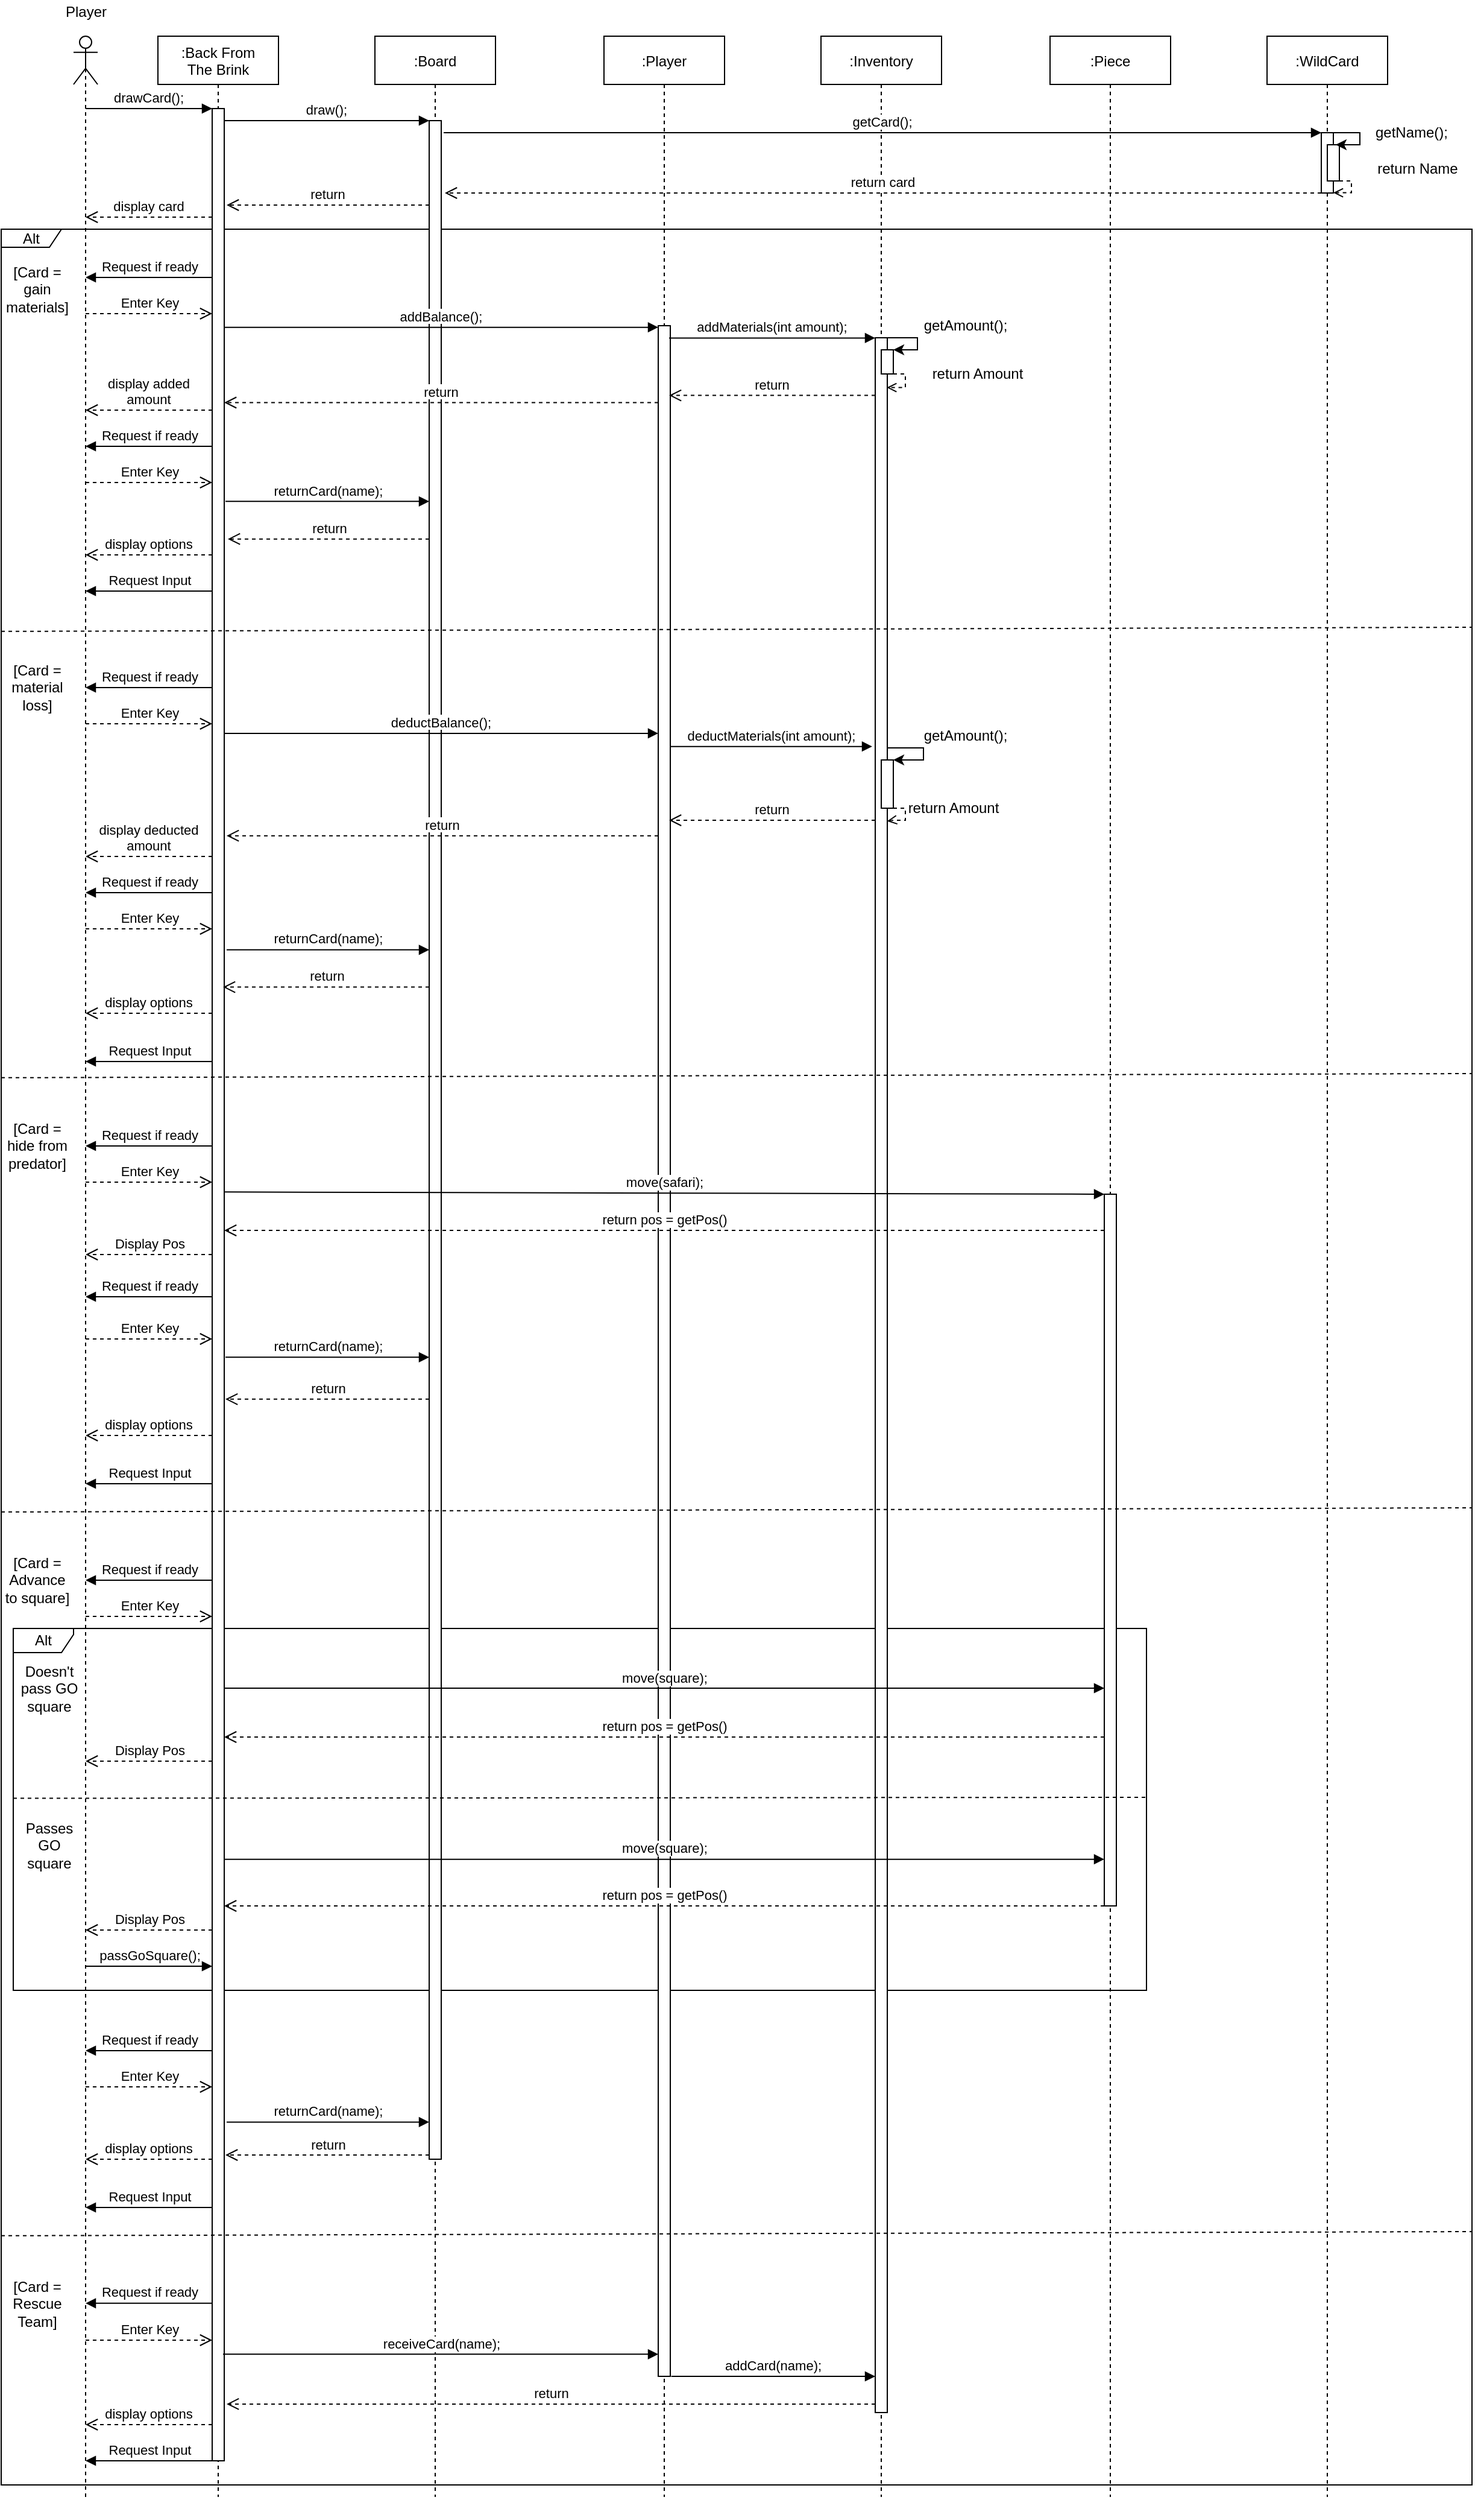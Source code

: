<mxfile version="13.9.9" type="device"><diagram id="kgpKYQtTHZ0yAKxKKP6v" name="Page-1"><mxGraphModel dx="1284" dy="332" grid="1" gridSize="10" guides="1" tooltips="1" connect="1" arrows="1" fold="1" page="1" pageScale="1" pageWidth="850" pageHeight="1100" math="0" shadow="0"><root><mxCell id="0"/><mxCell id="1" parent="0"/><mxCell id="opA3NiEx491Cx7Dhyc8J-19" value="Alt" style="shape=umlFrame;whiteSpace=wrap;html=1;width=50;height=15;fixDash=0;" parent="1" vertex="1"><mxGeometry x="-10" y="240" width="1220" height="1870" as="geometry"/></mxCell><mxCell id="opA3NiEx491Cx7Dhyc8J-126" value="Alt" style="shape=umlFrame;whiteSpace=wrap;html=1;width=50;height=20;" parent="1" vertex="1"><mxGeometry y="1400" width="940" height="300" as="geometry"/></mxCell><mxCell id="3nuBFxr9cyL0pnOWT2aG-1" value=":Back From&#10;The Brink" style="shape=umlLifeline;perimeter=lifelinePerimeter;container=1;collapsible=0;recursiveResize=0;rounded=0;shadow=0;strokeWidth=1;" parent="1" vertex="1"><mxGeometry x="120" y="80" width="100" height="2040" as="geometry"/></mxCell><mxCell id="3nuBFxr9cyL0pnOWT2aG-2" value="" style="points=[];perimeter=orthogonalPerimeter;rounded=0;shadow=0;strokeWidth=1;" parent="3nuBFxr9cyL0pnOWT2aG-1" vertex="1"><mxGeometry x="45" y="60" width="10" height="1950" as="geometry"/></mxCell><mxCell id="3nuBFxr9cyL0pnOWT2aG-5" value=":Board" style="shape=umlLifeline;perimeter=lifelinePerimeter;container=1;collapsible=0;recursiveResize=0;rounded=0;shadow=0;strokeWidth=1;" parent="1" vertex="1"><mxGeometry x="300" y="80" width="100" height="2040" as="geometry"/></mxCell><mxCell id="3nuBFxr9cyL0pnOWT2aG-6" value="" style="points=[];perimeter=orthogonalPerimeter;rounded=0;shadow=0;strokeWidth=1;" parent="3nuBFxr9cyL0pnOWT2aG-5" vertex="1"><mxGeometry x="45" y="70" width="10" height="1690" as="geometry"/></mxCell><mxCell id="3nuBFxr9cyL0pnOWT2aG-8" value="draw();" style="verticalAlign=bottom;endArrow=block;entryX=0;entryY=0;shadow=0;strokeWidth=1;" parent="1" source="3nuBFxr9cyL0pnOWT2aG-2" target="3nuBFxr9cyL0pnOWT2aG-6" edge="1"><mxGeometry relative="1" as="geometry"><mxPoint x="275" y="160" as="sourcePoint"/></mxGeometry></mxCell><mxCell id="opA3NiEx491Cx7Dhyc8J-1" value="" style="shape=umlActor;verticalLabelPosition=bottom;verticalAlign=top;html=1;outlineConnect=0;" parent="1" vertex="1"><mxGeometry x="50" y="80" width="20" height="40" as="geometry"/></mxCell><mxCell id="opA3NiEx491Cx7Dhyc8J-2" value=":Player" style="shape=umlLifeline;perimeter=lifelinePerimeter;container=1;collapsible=0;recursiveResize=0;rounded=0;shadow=0;strokeWidth=1;" parent="1" vertex="1"><mxGeometry x="490" y="80" width="100" height="2040" as="geometry"/></mxCell><mxCell id="opA3NiEx491Cx7Dhyc8J-3" value="" style="points=[];perimeter=orthogonalPerimeter;rounded=0;shadow=0;strokeWidth=1;" parent="opA3NiEx491Cx7Dhyc8J-2" vertex="1"><mxGeometry x="45" y="240" width="10" height="1700" as="geometry"/></mxCell><mxCell id="opA3NiEx491Cx7Dhyc8J-4" value=":Inventory" style="shape=umlLifeline;perimeter=lifelinePerimeter;container=1;collapsible=0;recursiveResize=0;rounded=0;shadow=0;strokeWidth=1;" parent="1" vertex="1"><mxGeometry x="670" y="80" width="100" height="2040" as="geometry"/></mxCell><mxCell id="opA3NiEx491Cx7Dhyc8J-5" value="" style="points=[];perimeter=orthogonalPerimeter;rounded=0;shadow=0;strokeWidth=1;" parent="opA3NiEx491Cx7Dhyc8J-4" vertex="1"><mxGeometry x="45" y="250" width="10" height="1720" as="geometry"/></mxCell><mxCell id="opA3NiEx491Cx7Dhyc8J-6" value=":Piece" style="shape=umlLifeline;perimeter=lifelinePerimeter;container=1;collapsible=0;recursiveResize=0;rounded=0;shadow=0;strokeWidth=1;" parent="1" vertex="1"><mxGeometry x="860" y="80" width="100" height="2040" as="geometry"/></mxCell><mxCell id="opA3NiEx491Cx7Dhyc8J-7" value="" style="points=[];perimeter=orthogonalPerimeter;rounded=0;shadow=0;strokeWidth=1;" parent="opA3NiEx491Cx7Dhyc8J-6" vertex="1"><mxGeometry x="45" y="960" width="10" height="590" as="geometry"/></mxCell><mxCell id="opA3NiEx491Cx7Dhyc8J-8" value=":WildCard" style="shape=umlLifeline;perimeter=lifelinePerimeter;container=1;collapsible=0;recursiveResize=0;rounded=0;shadow=0;strokeWidth=1;" parent="1" vertex="1"><mxGeometry x="1040" y="80" width="100" height="2040" as="geometry"/></mxCell><mxCell id="opA3NiEx491Cx7Dhyc8J-9" value="" style="points=[];perimeter=orthogonalPerimeter;rounded=0;shadow=0;strokeWidth=1;" parent="opA3NiEx491Cx7Dhyc8J-8" vertex="1"><mxGeometry x="45" y="80" width="10" height="50" as="geometry"/></mxCell><mxCell id="opA3NiEx491Cx7Dhyc8J-110" value="" style="rounded=0;whiteSpace=wrap;html=1;" parent="opA3NiEx491Cx7Dhyc8J-8" vertex="1"><mxGeometry x="50" y="90" width="10" height="30" as="geometry"/></mxCell><mxCell id="opA3NiEx491Cx7Dhyc8J-10" value="" style="endArrow=none;dashed=1;html=1;entryX=0.5;entryY=0.5;entryDx=0;entryDy=0;entryPerimeter=0;" parent="1" target="opA3NiEx491Cx7Dhyc8J-1" edge="1"><mxGeometry width="50" height="50" relative="1" as="geometry"><mxPoint x="60" y="2120" as="sourcePoint"/><mxPoint x="80" y="200" as="targetPoint"/></mxGeometry></mxCell><mxCell id="opA3NiEx491Cx7Dhyc8J-12" value="drawCard();" style="verticalAlign=bottom;endArrow=block;shadow=0;strokeWidth=1;" parent="1" target="3nuBFxr9cyL0pnOWT2aG-2" edge="1"><mxGeometry relative="1" as="geometry"><mxPoint x="60" y="140.0" as="sourcePoint"/><mxPoint x="230" y="140.0" as="targetPoint"/></mxGeometry></mxCell><mxCell id="opA3NiEx491Cx7Dhyc8J-15" value="getCard();" style="verticalAlign=bottom;endArrow=block;shadow=0;strokeWidth=1;" parent="1" target="opA3NiEx491Cx7Dhyc8J-9" edge="1"><mxGeometry relative="1" as="geometry"><mxPoint x="357" y="160" as="sourcePoint"/><mxPoint x="530" y="160.0" as="targetPoint"/></mxGeometry></mxCell><mxCell id="opA3NiEx491Cx7Dhyc8J-16" value="return card" style="verticalAlign=bottom;endArrow=open;dashed=1;endSize=8;shadow=0;strokeWidth=1;" parent="1" source="opA3NiEx491Cx7Dhyc8J-9" edge="1"><mxGeometry relative="1" as="geometry"><mxPoint x="358" y="210" as="targetPoint"/><mxPoint x="1260" y="190" as="sourcePoint"/></mxGeometry></mxCell><mxCell id="opA3NiEx491Cx7Dhyc8J-17" value="return" style="verticalAlign=bottom;endArrow=open;dashed=1;endSize=8;shadow=0;strokeWidth=1;" parent="1" source="3nuBFxr9cyL0pnOWT2aG-6" edge="1"><mxGeometry relative="1" as="geometry"><mxPoint x="177" y="220" as="targetPoint"/><mxPoint x="350" y="210" as="sourcePoint"/></mxGeometry></mxCell><mxCell id="opA3NiEx491Cx7Dhyc8J-18" value="display card" style="verticalAlign=bottom;endArrow=open;dashed=1;endSize=8;shadow=0;strokeWidth=1;" parent="1" source="3nuBFxr9cyL0pnOWT2aG-2" edge="1"><mxGeometry relative="1" as="geometry"><mxPoint x="60" y="230" as="targetPoint"/><mxPoint x="230" y="222.96" as="sourcePoint"/></mxGeometry></mxCell><mxCell id="opA3NiEx491Cx7Dhyc8J-20" value="[Card = &lt;br&gt;gain materials]" style="text;html=1;strokeColor=none;fillColor=none;align=center;verticalAlign=middle;whiteSpace=wrap;rounded=0;" parent="1" vertex="1"><mxGeometry x="-10" y="280" width="60" height="20" as="geometry"/></mxCell><mxCell id="opA3NiEx491Cx7Dhyc8J-21" value="addBalance();" style="verticalAlign=bottom;endArrow=block;shadow=0;strokeWidth=1;exitX=1;exitY=0.093;exitDx=0;exitDy=0;exitPerimeter=0;" parent="1" source="3nuBFxr9cyL0pnOWT2aG-2" target="opA3NiEx491Cx7Dhyc8J-3" edge="1"><mxGeometry relative="1" as="geometry"><mxPoint x="180" y="320.0" as="sourcePoint"/><mxPoint x="1078" y="320.0" as="targetPoint"/></mxGeometry></mxCell><mxCell id="opA3NiEx491Cx7Dhyc8J-22" value="Request if ready" style="html=1;verticalAlign=bottom;endArrow=block;" parent="1" source="3nuBFxr9cyL0pnOWT2aG-2" edge="1"><mxGeometry width="80" relative="1" as="geometry"><mxPoint x="165" y="280" as="sourcePoint"/><mxPoint x="60" y="280" as="targetPoint"/><Array as="points"/></mxGeometry></mxCell><mxCell id="opA3NiEx491Cx7Dhyc8J-23" value="Enter Key" style="html=1;verticalAlign=bottom;endArrow=open;dashed=1;endSize=8;" parent="1" edge="1"><mxGeometry relative="1" as="geometry"><mxPoint x="60" y="310" as="sourcePoint"/><mxPoint x="165" y="310" as="targetPoint"/><Array as="points"/></mxGeometry></mxCell><mxCell id="opA3NiEx491Cx7Dhyc8J-24" value="addMaterials(int amount);" style="verticalAlign=bottom;endArrow=block;shadow=0;strokeWidth=1;exitX=0.9;exitY=0.006;exitDx=0;exitDy=0;exitPerimeter=0;" parent="1" source="opA3NiEx491Cx7Dhyc8J-3" target="opA3NiEx491Cx7Dhyc8J-5" edge="1"><mxGeometry relative="1" as="geometry"><mxPoint x="550" y="340.0" as="sourcePoint"/><mxPoint x="720" y="340.0" as="targetPoint"/></mxGeometry></mxCell><mxCell id="opA3NiEx491Cx7Dhyc8J-26" value="getAmount();" style="text;html=1;strokeColor=none;fillColor=none;align=center;verticalAlign=middle;whiteSpace=wrap;rounded=0;" parent="1" vertex="1"><mxGeometry x="770" y="310" width="40" height="20" as="geometry"/></mxCell><mxCell id="opA3NiEx491Cx7Dhyc8J-27" value="" style="rounded=0;whiteSpace=wrap;html=1;" parent="1" vertex="1"><mxGeometry x="720" y="340" width="10" height="20" as="geometry"/></mxCell><mxCell id="opA3NiEx491Cx7Dhyc8J-25" style="edgeStyle=orthogonalEdgeStyle;rounded=0;orthogonalLoop=1;jettySize=auto;html=1;entryX=1;entryY=0;entryDx=0;entryDy=0;" parent="1" target="opA3NiEx491Cx7Dhyc8J-27" edge="1"><mxGeometry relative="1" as="geometry"><Array as="points"><mxPoint x="750" y="330"/><mxPoint x="750" y="340"/></Array><mxPoint x="725" y="330" as="sourcePoint"/><mxPoint x="740" y="339" as="targetPoint"/></mxGeometry></mxCell><mxCell id="opA3NiEx491Cx7Dhyc8J-28" style="edgeStyle=orthogonalEdgeStyle;rounded=0;orthogonalLoop=1;jettySize=auto;html=1;dashed=1;entryX=0.955;entryY=0.024;entryDx=0;entryDy=0;entryPerimeter=0;endArrow=open;endFill=0;" parent="1" target="opA3NiEx491Cx7Dhyc8J-5" edge="1"><mxGeometry relative="1" as="geometry"><mxPoint x="730" y="360" as="sourcePoint"/><mxPoint x="730" y="372" as="targetPoint"/><Array as="points"><mxPoint x="740" y="360"/><mxPoint x="740" y="371"/></Array></mxGeometry></mxCell><mxCell id="opA3NiEx491Cx7Dhyc8J-29" value="return Amount" style="text;html=1;strokeColor=none;fillColor=none;align=center;verticalAlign=middle;whiteSpace=wrap;rounded=0;" parent="1" vertex="1"><mxGeometry x="760" y="350" width="80" height="20" as="geometry"/></mxCell><mxCell id="opA3NiEx491Cx7Dhyc8J-30" value="return" style="verticalAlign=bottom;endArrow=open;dashed=1;endSize=8;shadow=0;strokeWidth=1;entryX=0.9;entryY=0.034;entryDx=0;entryDy=0;entryPerimeter=0;" parent="1" source="opA3NiEx491Cx7Dhyc8J-5" target="opA3NiEx491Cx7Dhyc8J-3" edge="1"><mxGeometry relative="1" as="geometry"><mxPoint x="540" y="390" as="targetPoint"/><mxPoint x="708" y="390" as="sourcePoint"/></mxGeometry></mxCell><mxCell id="opA3NiEx491Cx7Dhyc8J-31" value="return" style="verticalAlign=bottom;endArrow=open;dashed=1;endSize=8;shadow=0;strokeWidth=1;entryX=1;entryY=0.125;entryDx=0;entryDy=0;entryPerimeter=0;" parent="1" source="opA3NiEx491Cx7Dhyc8J-3" target="3nuBFxr9cyL0pnOWT2aG-2" edge="1"><mxGeometry relative="1" as="geometry"><mxPoint x="530" y="400.23" as="targetPoint"/><mxPoint x="700.48" y="400.23" as="sourcePoint"/></mxGeometry></mxCell><mxCell id="opA3NiEx491Cx7Dhyc8J-32" value="display added&#10;amount" style="verticalAlign=bottom;endArrow=open;dashed=1;endSize=8;shadow=0;strokeWidth=1;" parent="1" source="3nuBFxr9cyL0pnOWT2aG-2" edge="1"><mxGeometry relative="1" as="geometry"><mxPoint x="60" y="390" as="targetPoint"/><mxPoint x="165" y="410" as="sourcePoint"/></mxGeometry></mxCell><mxCell id="opA3NiEx491Cx7Dhyc8J-33" value="Request if ready" style="html=1;verticalAlign=bottom;endArrow=block;" parent="1" source="3nuBFxr9cyL0pnOWT2aG-2" edge="1"><mxGeometry width="80" relative="1" as="geometry"><mxPoint x="165" y="440" as="sourcePoint"/><mxPoint x="60" y="420" as="targetPoint"/><Array as="points"/></mxGeometry></mxCell><mxCell id="opA3NiEx491Cx7Dhyc8J-34" value="Enter Key" style="html=1;verticalAlign=bottom;endArrow=open;dashed=1;endSize=8;" parent="1" target="3nuBFxr9cyL0pnOWT2aG-2" edge="1"><mxGeometry relative="1" as="geometry"><mxPoint x="60" y="450" as="sourcePoint"/><mxPoint x="165" y="470" as="targetPoint"/><Array as="points"/></mxGeometry></mxCell><mxCell id="opA3NiEx491Cx7Dhyc8J-35" value="returnCard(name);" style="html=1;verticalAlign=bottom;endArrow=block;exitX=1.1;exitY=0.167;exitDx=0;exitDy=0;exitPerimeter=0;" parent="1" source="3nuBFxr9cyL0pnOWT2aG-2" target="3nuBFxr9cyL0pnOWT2aG-6" edge="1"><mxGeometry width="80" relative="1" as="geometry"><mxPoint x="175" y="480" as="sourcePoint"/><mxPoint x="525" y="480" as="targetPoint"/><Array as="points"/></mxGeometry></mxCell><mxCell id="opA3NiEx491Cx7Dhyc8J-39" value="return" style="html=1;verticalAlign=bottom;endArrow=open;dashed=1;endSize=8;entryX=1.3;entryY=0.183;entryDx=0;entryDy=0;entryPerimeter=0;" parent="1" source="3nuBFxr9cyL0pnOWT2aG-6" target="3nuBFxr9cyL0pnOWT2aG-2" edge="1"><mxGeometry relative="1" as="geometry"><mxPoint x="175" y="530.0" as="targetPoint"/><mxPoint x="345.24" y="530.0" as="sourcePoint"/><Array as="points"/></mxGeometry></mxCell><mxCell id="opA3NiEx491Cx7Dhyc8J-40" value="display options" style="verticalAlign=bottom;endArrow=open;dashed=1;endSize=8;shadow=0;strokeWidth=1;" parent="1" source="3nuBFxr9cyL0pnOWT2aG-2" edge="1"><mxGeometry relative="1" as="geometry"><mxPoint x="60" y="510" as="targetPoint"/><mxPoint x="165" y="540" as="sourcePoint"/></mxGeometry></mxCell><mxCell id="opA3NiEx491Cx7Dhyc8J-41" value="Request Input" style="html=1;verticalAlign=bottom;endArrow=block;" parent="1" source="3nuBFxr9cyL0pnOWT2aG-2" edge="1"><mxGeometry width="80" relative="1" as="geometry"><mxPoint x="165" y="570" as="sourcePoint"/><mxPoint x="60" y="540" as="targetPoint"/><Array as="points"/></mxGeometry></mxCell><mxCell id="opA3NiEx491Cx7Dhyc8J-42" value="" style="html=1;verticalAlign=bottom;endArrow=none;dashed=1;endSize=8;endFill=0;exitX=-0.002;exitY=0.573;exitDx=0;exitDy=0;exitPerimeter=0;" parent="1" edge="1"><mxGeometry relative="1" as="geometry"><mxPoint x="-10" y="573.43" as="sourcePoint"/><mxPoint x="1210" y="570" as="targetPoint"/><Array as="points"/></mxGeometry></mxCell><mxCell id="opA3NiEx491Cx7Dhyc8J-43" value="[Card = material loss]" style="text;html=1;strokeColor=none;fillColor=none;align=center;verticalAlign=middle;whiteSpace=wrap;rounded=0;" parent="1" vertex="1"><mxGeometry x="-10" y="610" width="60" height="20" as="geometry"/></mxCell><mxCell id="opA3NiEx491Cx7Dhyc8J-44" value="Request if ready" style="html=1;verticalAlign=bottom;endArrow=block;" parent="1" edge="1"><mxGeometry width="80" relative="1" as="geometry"><mxPoint x="165" y="620" as="sourcePoint"/><mxPoint x="60" y="620" as="targetPoint"/><Array as="points"/></mxGeometry></mxCell><mxCell id="opA3NiEx491Cx7Dhyc8J-45" value="Enter Key" style="html=1;verticalAlign=bottom;endArrow=open;dashed=1;endSize=8;" parent="1" edge="1"><mxGeometry relative="1" as="geometry"><mxPoint x="60" y="650" as="sourcePoint"/><mxPoint x="165" y="650" as="targetPoint"/><Array as="points"/></mxGeometry></mxCell><mxCell id="opA3NiEx491Cx7Dhyc8J-46" value="deductBalance();" style="verticalAlign=bottom;endArrow=block;shadow=0;strokeWidth=1;exitX=1;exitY=0.258;exitDx=0;exitDy=0;exitPerimeter=0;" parent="1" edge="1"><mxGeometry relative="1" as="geometry"><mxPoint x="175" y="657.94" as="sourcePoint"/><mxPoint x="535" y="657.94" as="targetPoint"/></mxGeometry></mxCell><mxCell id="opA3NiEx491Cx7Dhyc8J-47" value="deductMaterials(int amount);" style="verticalAlign=bottom;endArrow=block;shadow=0;strokeWidth=1;entryX=-0.25;entryY=0.197;entryDx=0;entryDy=0;entryPerimeter=0;" parent="1" source="opA3NiEx491Cx7Dhyc8J-3" target="opA3NiEx491Cx7Dhyc8J-5" edge="1"><mxGeometry relative="1" as="geometry"><mxPoint x="548" y="787.56" as="sourcePoint"/><mxPoint x="715" y="787.56" as="targetPoint"/></mxGeometry></mxCell><mxCell id="opA3NiEx491Cx7Dhyc8J-49" value="" style="rounded=0;whiteSpace=wrap;html=1;" parent="1" vertex="1"><mxGeometry x="720" y="680" width="10" height="40" as="geometry"/></mxCell><mxCell id="opA3NiEx491Cx7Dhyc8J-50" value="getAmount();" style="text;html=1;strokeColor=none;fillColor=none;align=center;verticalAlign=middle;whiteSpace=wrap;rounded=0;" parent="1" vertex="1"><mxGeometry x="770" y="650" width="40" height="20" as="geometry"/></mxCell><mxCell id="opA3NiEx491Cx7Dhyc8J-51" style="edgeStyle=orthogonalEdgeStyle;rounded=0;orthogonalLoop=1;jettySize=auto;html=1;dashed=1;endArrow=open;endFill=0;entryX=0.982;entryY=0.233;entryDx=0;entryDy=0;entryPerimeter=0;" parent="1" edge="1" target="opA3NiEx491Cx7Dhyc8J-5"><mxGeometry relative="1" as="geometry"><mxPoint x="730" y="720" as="sourcePoint"/><mxPoint x="730" y="735" as="targetPoint"/><Array as="points"><mxPoint x="740" y="720"/><mxPoint x="740" y="730"/><mxPoint x="730" y="730"/></Array></mxGeometry></mxCell><mxCell id="opA3NiEx491Cx7Dhyc8J-52" value="return Amount" style="text;html=1;strokeColor=none;fillColor=none;align=center;verticalAlign=middle;whiteSpace=wrap;rounded=0;" parent="1" vertex="1"><mxGeometry x="740" y="710" width="80" height="20" as="geometry"/></mxCell><mxCell id="opA3NiEx491Cx7Dhyc8J-53" value="return" style="verticalAlign=bottom;endArrow=open;dashed=1;endSize=8;shadow=0;strokeWidth=1;" parent="1" source="opA3NiEx491Cx7Dhyc8J-5" edge="1"><mxGeometry relative="1" as="geometry"><mxPoint x="544" y="730" as="targetPoint"/><mxPoint x="715" y="841" as="sourcePoint"/></mxGeometry></mxCell><mxCell id="opA3NiEx491Cx7Dhyc8J-54" value="return" style="verticalAlign=bottom;endArrow=open;dashed=1;endSize=8;shadow=0;strokeWidth=1;entryX=1.2;entryY=0.302;entryDx=0;entryDy=0;entryPerimeter=0;" parent="1" edge="1"><mxGeometry relative="1" as="geometry"><mxPoint x="177" y="742.86" as="targetPoint"/><mxPoint x="535" y="742.86" as="sourcePoint"/></mxGeometry></mxCell><mxCell id="opA3NiEx491Cx7Dhyc8J-55" value="display deducted&#10;amount" style="verticalAlign=bottom;endArrow=open;dashed=1;endSize=8;shadow=0;strokeWidth=1;" parent="1" edge="1"><mxGeometry relative="1" as="geometry"><mxPoint x="60" y="760" as="targetPoint"/><mxPoint x="165" y="760" as="sourcePoint"/></mxGeometry></mxCell><mxCell id="opA3NiEx491Cx7Dhyc8J-56" value="Request if ready" style="html=1;verticalAlign=bottom;endArrow=block;" parent="1" edge="1"><mxGeometry width="80" relative="1" as="geometry"><mxPoint x="165" y="790" as="sourcePoint"/><mxPoint x="60" y="790" as="targetPoint"/><Array as="points"/></mxGeometry></mxCell><mxCell id="opA3NiEx491Cx7Dhyc8J-57" value="Enter Key" style="html=1;verticalAlign=bottom;endArrow=open;dashed=1;endSize=8;" parent="1" edge="1"><mxGeometry relative="1" as="geometry"><mxPoint x="60" y="820" as="sourcePoint"/><mxPoint x="165" y="820" as="targetPoint"/><Array as="points"/></mxGeometry></mxCell><mxCell id="opA3NiEx491Cx7Dhyc8J-58" value="returnCard(name);" style="html=1;verticalAlign=bottom;endArrow=block;exitX=1.1;exitY=0.526;exitDx=0;exitDy=0;exitPerimeter=0;" parent="1" edge="1"><mxGeometry width="80" relative="1" as="geometry"><mxPoint x="176" y="1175.18" as="sourcePoint"/><mxPoint x="345" y="1175.18" as="targetPoint"/><Array as="points"/></mxGeometry></mxCell><mxCell id="opA3NiEx491Cx7Dhyc8J-62" value="return" style="html=1;verticalAlign=bottom;endArrow=open;dashed=1;endSize=8;entryX=1.1;entryY=0.544;entryDx=0;entryDy=0;entryPerimeter=0;" parent="1" edge="1"><mxGeometry relative="1" as="geometry"><mxPoint x="176" y="1209.92" as="targetPoint"/><mxPoint x="345" y="1209.92" as="sourcePoint"/><Array as="points"/></mxGeometry></mxCell><mxCell id="opA3NiEx491Cx7Dhyc8J-63" value="display options" style="verticalAlign=bottom;endArrow=open;dashed=1;endSize=8;shadow=0;strokeWidth=1;" parent="1" edge="1"><mxGeometry relative="1" as="geometry"><mxPoint x="60" y="890" as="targetPoint"/><mxPoint x="165" y="890" as="sourcePoint"/></mxGeometry></mxCell><mxCell id="opA3NiEx491Cx7Dhyc8J-64" value="Request Input" style="html=1;verticalAlign=bottom;endArrow=block;" parent="1" edge="1"><mxGeometry width="80" relative="1" as="geometry"><mxPoint x="165" y="930" as="sourcePoint"/><mxPoint x="60" y="930" as="targetPoint"/><Array as="points"/></mxGeometry></mxCell><mxCell id="opA3NiEx491Cx7Dhyc8J-65" value="" style="html=1;verticalAlign=bottom;endArrow=none;dashed=1;endSize=8;endFill=0;exitX=-0.002;exitY=0.573;exitDx=0;exitDy=0;exitPerimeter=0;" parent="1" edge="1"><mxGeometry relative="1" as="geometry"><mxPoint x="-10" y="943.43" as="sourcePoint"/><mxPoint x="1210" y="940" as="targetPoint"/><Array as="points"/></mxGeometry></mxCell><mxCell id="opA3NiEx491Cx7Dhyc8J-66" value="[Card = hide from predator]" style="text;html=1;strokeColor=none;fillColor=none;align=center;verticalAlign=middle;whiteSpace=wrap;rounded=0;" parent="1" vertex="1"><mxGeometry x="-10" y="990" width="60" height="20" as="geometry"/></mxCell><mxCell id="opA3NiEx491Cx7Dhyc8J-68" value="Request if ready" style="html=1;verticalAlign=bottom;endArrow=block;" parent="1" edge="1"><mxGeometry width="80" relative="1" as="geometry"><mxPoint x="165" y="1000" as="sourcePoint"/><mxPoint x="60" y="1000" as="targetPoint"/><Array as="points"/></mxGeometry></mxCell><mxCell id="opA3NiEx491Cx7Dhyc8J-69" value="Enter Key" style="html=1;verticalAlign=bottom;endArrow=open;dashed=1;endSize=8;" parent="1" edge="1"><mxGeometry relative="1" as="geometry"><mxPoint x="60" y="1030" as="sourcePoint"/><mxPoint x="165" y="1030" as="targetPoint"/><Array as="points"/></mxGeometry></mxCell><mxCell id="opA3NiEx491Cx7Dhyc8J-70" value="move(safari);" style="html=1;verticalAlign=bottom;endArrow=block;exitX=1;exitY=0.455;exitDx=0;exitDy=0;exitPerimeter=0;" parent="1" target="opA3NiEx491Cx7Dhyc8J-7" edge="1"><mxGeometry width="80" relative="1" as="geometry"><mxPoint x="175" y="1038.15" as="sourcePoint"/><mxPoint x="739.5" y="1100" as="targetPoint"/><Array as="points"/></mxGeometry></mxCell><mxCell id="opA3NiEx491Cx7Dhyc8J-71" value="return pos = getPos()" style="html=1;verticalAlign=bottom;endArrow=open;dashed=1;endSize=8;" parent="1" source="opA3NiEx491Cx7Dhyc8J-7" edge="1"><mxGeometry relative="1" as="geometry"><mxPoint x="175" y="1070" as="targetPoint"/><mxPoint x="730.43" y="1130" as="sourcePoint"/><Array as="points"><mxPoint x="500" y="1070"/></Array></mxGeometry></mxCell><mxCell id="opA3NiEx491Cx7Dhyc8J-72" value="Display Pos" style="html=1;verticalAlign=bottom;endArrow=open;dashed=1;endSize=8;" parent="1" edge="1"><mxGeometry relative="1" as="geometry"><mxPoint x="60" y="1090" as="targetPoint"/><mxPoint x="165" y="1090" as="sourcePoint"/><Array as="points"/></mxGeometry></mxCell><mxCell id="opA3NiEx491Cx7Dhyc8J-73" value="Request if ready" style="html=1;verticalAlign=bottom;endArrow=block;" parent="1" edge="1"><mxGeometry width="80" relative="1" as="geometry"><mxPoint x="165" y="1125" as="sourcePoint"/><mxPoint x="60" y="1125" as="targetPoint"/><Array as="points"/></mxGeometry></mxCell><mxCell id="opA3NiEx491Cx7Dhyc8J-74" value="Enter Key" style="html=1;verticalAlign=bottom;endArrow=open;dashed=1;endSize=8;" parent="1" edge="1"><mxGeometry relative="1" as="geometry"><mxPoint x="60" y="1160" as="sourcePoint"/><mxPoint x="165" y="1160" as="targetPoint"/><Array as="points"/></mxGeometry></mxCell><mxCell id="opA3NiEx491Cx7Dhyc8J-75" value="returnCard(name);" style="html=1;verticalAlign=bottom;endArrow=block;exitX=1.2;exitY=0.351;exitDx=0;exitDy=0;exitPerimeter=0;" parent="1" edge="1"><mxGeometry width="80" relative="1" as="geometry"><mxPoint x="177" y="837.43" as="sourcePoint"/><mxPoint x="345" y="837.43" as="targetPoint"/><Array as="points"/></mxGeometry></mxCell><mxCell id="opA3NiEx491Cx7Dhyc8J-79" value="return" style="html=1;verticalAlign=bottom;endArrow=open;dashed=1;endSize=8;entryX=0.9;entryY=0.367;entryDx=0;entryDy=0;entryPerimeter=0;" parent="1" edge="1"><mxGeometry relative="1" as="geometry"><mxPoint x="174" y="868.31" as="targetPoint"/><mxPoint x="345" y="868.31" as="sourcePoint"/><Array as="points"/></mxGeometry></mxCell><mxCell id="opA3NiEx491Cx7Dhyc8J-80" value="display options" style="verticalAlign=bottom;endArrow=open;dashed=1;endSize=8;shadow=0;strokeWidth=1;" parent="1" edge="1"><mxGeometry relative="1" as="geometry"><mxPoint x="60" y="1240" as="targetPoint"/><mxPoint x="165" y="1240" as="sourcePoint"/></mxGeometry></mxCell><mxCell id="opA3NiEx491Cx7Dhyc8J-81" value="Request Input" style="html=1;verticalAlign=bottom;endArrow=block;" parent="1" edge="1"><mxGeometry width="80" relative="1" as="geometry"><mxPoint x="165" y="1280" as="sourcePoint"/><mxPoint x="60" y="1280" as="targetPoint"/><Array as="points"/></mxGeometry></mxCell><mxCell id="opA3NiEx491Cx7Dhyc8J-82" value="" style="html=1;verticalAlign=bottom;endArrow=none;dashed=1;endSize=8;endFill=0;exitX=-0.002;exitY=0.573;exitDx=0;exitDy=0;exitPerimeter=0;" parent="1" edge="1"><mxGeometry relative="1" as="geometry"><mxPoint x="-10" y="1303.43" as="sourcePoint"/><mxPoint x="1210" y="1300" as="targetPoint"/><Array as="points"/></mxGeometry></mxCell><mxCell id="opA3NiEx491Cx7Dhyc8J-84" value="[Card = Advance to square]" style="text;html=1;strokeColor=none;fillColor=none;align=center;verticalAlign=middle;whiteSpace=wrap;rounded=0;" parent="1" vertex="1"><mxGeometry x="-10" y="1350" width="60" height="20" as="geometry"/></mxCell><mxCell id="opA3NiEx491Cx7Dhyc8J-85" value="Request if ready" style="html=1;verticalAlign=bottom;endArrow=block;" parent="1" edge="1"><mxGeometry width="80" relative="1" as="geometry"><mxPoint x="165" y="1360" as="sourcePoint"/><mxPoint x="60" y="1360" as="targetPoint"/><Array as="points"/></mxGeometry></mxCell><mxCell id="opA3NiEx491Cx7Dhyc8J-86" value="Enter Key" style="html=1;verticalAlign=bottom;endArrow=open;dashed=1;endSize=8;" parent="1" edge="1"><mxGeometry relative="1" as="geometry"><mxPoint x="60" y="1390" as="sourcePoint"/><mxPoint x="165" y="1390" as="targetPoint"/><Array as="points"/></mxGeometry></mxCell><mxCell id="opA3NiEx491Cx7Dhyc8J-87" value="move(square);" style="html=1;verticalAlign=bottom;endArrow=block;" parent="1" target="opA3NiEx491Cx7Dhyc8J-7" edge="1"><mxGeometry width="80" relative="1" as="geometry"><mxPoint x="175" y="1449.5" as="sourcePoint"/><mxPoint x="1075" y="1449.5" as="targetPoint"/><Array as="points"><mxPoint x="450.68" y="1449.5"/></Array></mxGeometry></mxCell><mxCell id="opA3NiEx491Cx7Dhyc8J-88" value="return pos = getPos()" style="html=1;verticalAlign=bottom;endArrow=open;dashed=1;endSize=8;" parent="1" source="opA3NiEx491Cx7Dhyc8J-7" edge="1"><mxGeometry relative="1" as="geometry"><mxPoint x="175" y="1630" as="targetPoint"/><mxPoint x="1075" y="1630" as="sourcePoint"/><Array as="points"><mxPoint x="480.93" y="1630"/></Array></mxGeometry></mxCell><mxCell id="opA3NiEx491Cx7Dhyc8J-89" value="Display Pos" style="html=1;verticalAlign=bottom;endArrow=open;dashed=1;endSize=8;" parent="1" edge="1"><mxGeometry relative="1" as="geometry"><mxPoint x="60" y="1650" as="targetPoint"/><mxPoint x="165" y="1650" as="sourcePoint"/><Array as="points"/></mxGeometry></mxCell><mxCell id="opA3NiEx491Cx7Dhyc8J-90" value="Request if ready" style="html=1;verticalAlign=bottom;endArrow=block;" parent="1" edge="1"><mxGeometry width="80" relative="1" as="geometry"><mxPoint x="165" y="1750.0" as="sourcePoint"/><mxPoint x="60" y="1750.0" as="targetPoint"/><Array as="points"><mxPoint x="141" y="1750"/></Array></mxGeometry></mxCell><mxCell id="opA3NiEx491Cx7Dhyc8J-91" value="Enter Key" style="html=1;verticalAlign=bottom;endArrow=open;dashed=1;endSize=8;" parent="1" edge="1"><mxGeometry relative="1" as="geometry"><mxPoint x="60" y="1780.0" as="sourcePoint"/><mxPoint x="165" y="1780.0" as="targetPoint"/><Array as="points"/></mxGeometry></mxCell><mxCell id="opA3NiEx491Cx7Dhyc8J-92" value="returnCard(name);" style="html=1;verticalAlign=bottom;endArrow=block;exitX=1.2;exitY=0.856;exitDx=0;exitDy=0;exitPerimeter=0;" parent="1" source="3nuBFxr9cyL0pnOWT2aG-2" target="3nuBFxr9cyL0pnOWT2aG-6" edge="1"><mxGeometry width="80" relative="1" as="geometry"><mxPoint x="176" y="1800" as="sourcePoint"/><mxPoint x="345" y="1800" as="targetPoint"/><Array as="points"/></mxGeometry></mxCell><mxCell id="opA3NiEx491Cx7Dhyc8J-96" value="return" style="html=1;verticalAlign=bottom;endArrow=open;dashed=1;endSize=8;entryX=1.1;entryY=0.87;entryDx=0;entryDy=0;entryPerimeter=0;" parent="1" source="3nuBFxr9cyL0pnOWT2aG-6" target="3nuBFxr9cyL0pnOWT2aG-2" edge="1"><mxGeometry relative="1" as="geometry"><mxPoint x="176" y="1840" as="targetPoint"/><mxPoint x="345" y="1840" as="sourcePoint"/><Array as="points"/></mxGeometry></mxCell><mxCell id="opA3NiEx491Cx7Dhyc8J-97" value="display options" style="verticalAlign=bottom;endArrow=open;dashed=1;endSize=8;shadow=0;strokeWidth=1;" parent="1" source="3nuBFxr9cyL0pnOWT2aG-2" edge="1"><mxGeometry relative="1" as="geometry"><mxPoint x="60" y="1840" as="targetPoint"/><mxPoint x="165" y="1860.0" as="sourcePoint"/></mxGeometry></mxCell><mxCell id="opA3NiEx491Cx7Dhyc8J-98" value="Request Input" style="html=1;verticalAlign=bottom;endArrow=block;" parent="1" source="3nuBFxr9cyL0pnOWT2aG-2" edge="1"><mxGeometry width="80" relative="1" as="geometry"><mxPoint x="165" y="1890.0" as="sourcePoint"/><mxPoint x="60" y="1880" as="targetPoint"/><Array as="points"/></mxGeometry></mxCell><mxCell id="opA3NiEx491Cx7Dhyc8J-99" value="" style="html=1;verticalAlign=bottom;endArrow=none;dashed=1;endSize=8;endFill=0;exitX=-0.002;exitY=0.573;exitDx=0;exitDy=0;exitPerimeter=0;" parent="1" edge="1"><mxGeometry relative="1" as="geometry"><mxPoint x="-10" y="1903.43" as="sourcePoint"/><mxPoint x="1210" y="1900" as="targetPoint"/><Array as="points"/></mxGeometry></mxCell><mxCell id="opA3NiEx491Cx7Dhyc8J-100" value="[Card = Rescue Team]" style="text;html=1;strokeColor=none;fillColor=none;align=center;verticalAlign=middle;whiteSpace=wrap;rounded=0;" parent="1" vertex="1"><mxGeometry x="-10" y="1950" width="60" height="20" as="geometry"/></mxCell><mxCell id="opA3NiEx491Cx7Dhyc8J-101" value="Request if ready" style="html=1;verticalAlign=bottom;endArrow=block;" parent="1" edge="1"><mxGeometry width="80" relative="1" as="geometry"><mxPoint x="165.0" y="1959.41" as="sourcePoint"/><mxPoint x="60.0" y="1959.41" as="targetPoint"/><Array as="points"><mxPoint x="141" y="1959.41"/></Array></mxGeometry></mxCell><mxCell id="opA3NiEx491Cx7Dhyc8J-102" value="Enter Key" style="html=1;verticalAlign=bottom;endArrow=open;dashed=1;endSize=8;" parent="1" edge="1"><mxGeometry relative="1" as="geometry"><mxPoint x="60.0" y="1990" as="sourcePoint"/><mxPoint x="165.0" y="1990" as="targetPoint"/><Array as="points"/></mxGeometry></mxCell><mxCell id="opA3NiEx491Cx7Dhyc8J-103" value="receiveCard(name);" style="html=1;verticalAlign=bottom;endArrow=block;exitX=0.9;exitY=0.655;exitDx=0;exitDy=0;exitPerimeter=0;" parent="1" target="opA3NiEx491Cx7Dhyc8J-3" edge="1"><mxGeometry width="80" relative="1" as="geometry"><mxPoint x="174" y="2001.65" as="sourcePoint"/><mxPoint x="705" y="2001.65" as="targetPoint"/><Array as="points"/></mxGeometry></mxCell><mxCell id="opA3NiEx491Cx7Dhyc8J-108" value="addCard(name);" style="html=1;verticalAlign=bottom;endArrow=block;exitX=1.083;exitY=1;exitDx=0;exitDy=0;exitPerimeter=0;" parent="1" source="opA3NiEx491Cx7Dhyc8J-3" target="opA3NiEx491Cx7Dhyc8J-5" edge="1"><mxGeometry width="80" relative="1" as="geometry"><mxPoint x="550" y="2020.0" as="sourcePoint"/><mxPoint x="720" y="2020.0" as="targetPoint"/><Array as="points"/></mxGeometry></mxCell><mxCell id="opA3NiEx491Cx7Dhyc8J-111" style="edgeStyle=orthogonalEdgeStyle;rounded=0;orthogonalLoop=1;jettySize=auto;html=1;entryX=1;entryY=0;entryDx=0;entryDy=0;" parent="1" edge="1"><mxGeometry relative="1" as="geometry"><Array as="points"><mxPoint x="1117" y="160"/><mxPoint x="1117" y="170"/></Array><mxPoint x="1092" y="160" as="sourcePoint"/><mxPoint x="1097" y="170" as="targetPoint"/></mxGeometry></mxCell><mxCell id="opA3NiEx491Cx7Dhyc8J-113" style="edgeStyle=orthogonalEdgeStyle;rounded=0;orthogonalLoop=1;jettySize=auto;html=1;dashed=1;endArrow=open;endFill=0;entryX=0.998;entryY=0.996;entryDx=0;entryDy=0;entryPerimeter=0;" parent="1" target="opA3NiEx491Cx7Dhyc8J-9" edge="1"><mxGeometry relative="1" as="geometry"><mxPoint x="1100" y="200" as="sourcePoint"/><mxPoint x="1100" y="210" as="targetPoint"/><Array as="points"><mxPoint x="1110" y="200"/><mxPoint x="1110" y="210"/></Array></mxGeometry></mxCell><mxCell id="opA3NiEx491Cx7Dhyc8J-114" value="return Name" style="text;html=1;strokeColor=none;fillColor=none;align=center;verticalAlign=middle;whiteSpace=wrap;rounded=0;" parent="1" vertex="1"><mxGeometry x="1130" y="180" width="70" height="20" as="geometry"/></mxCell><mxCell id="opA3NiEx491Cx7Dhyc8J-117" value="getName();" style="text;html=1;strokeColor=none;fillColor=none;align=center;verticalAlign=middle;whiteSpace=wrap;rounded=0;" parent="1" vertex="1"><mxGeometry x="1140" y="150" width="40" height="20" as="geometry"/></mxCell><mxCell id="opA3NiEx491Cx7Dhyc8J-123" value="return" style="html=1;verticalAlign=bottom;endArrow=open;dashed=1;endSize=8;entryX=1.2;entryY=0.672;entryDx=0;entryDy=0;entryPerimeter=0;" parent="1" edge="1"><mxGeometry relative="1" as="geometry"><mxPoint x="177" y="2042.96" as="targetPoint"/><mxPoint x="715" y="2042.96" as="sourcePoint"/><Array as="points"/></mxGeometry></mxCell><mxCell id="opA3NiEx491Cx7Dhyc8J-124" value="display options" style="verticalAlign=bottom;endArrow=open;dashed=1;endSize=8;shadow=0;strokeWidth=1;" parent="1" edge="1"><mxGeometry relative="1" as="geometry"><mxPoint x="60" y="2060" as="targetPoint"/><mxPoint x="165" y="2060" as="sourcePoint"/></mxGeometry></mxCell><mxCell id="opA3NiEx491Cx7Dhyc8J-125" value="Request Input" style="html=1;verticalAlign=bottom;endArrow=block;" parent="1" edge="1"><mxGeometry width="80" relative="1" as="geometry"><mxPoint x="165" y="2090" as="sourcePoint"/><mxPoint x="60" y="2090" as="targetPoint"/><Array as="points"><mxPoint x="141" y="2090"/></Array></mxGeometry></mxCell><mxCell id="opA3NiEx491Cx7Dhyc8J-127" value="Doesn't pass GO square" style="text;html=1;strokeColor=none;fillColor=none;align=center;verticalAlign=middle;whiteSpace=wrap;rounded=0;" parent="1" vertex="1"><mxGeometry y="1440" width="60" height="20" as="geometry"/></mxCell><mxCell id="opA3NiEx491Cx7Dhyc8J-129" value="Passes GO square" style="text;html=1;strokeColor=none;fillColor=none;align=center;verticalAlign=middle;whiteSpace=wrap;rounded=0;" parent="1" vertex="1"><mxGeometry y="1570" width="60" height="20" as="geometry"/></mxCell><mxCell id="opA3NiEx491Cx7Dhyc8J-130" value="move(square);" style="html=1;verticalAlign=bottom;endArrow=block;exitX=1;exitY=0.752;exitDx=0;exitDy=0;exitPerimeter=0;" parent="1" target="opA3NiEx491Cx7Dhyc8J-7" edge="1"><mxGeometry width="80" relative="1" as="geometry"><mxPoint x="175" y="1591.36" as="sourcePoint"/><mxPoint x="1075" y="1591.36" as="targetPoint"/><Array as="points"/></mxGeometry></mxCell><mxCell id="opA3NiEx491Cx7Dhyc8J-131" value="passGoSquare();" style="html=1;verticalAlign=bottom;endArrow=block;" parent="1" edge="1"><mxGeometry width="80" relative="1" as="geometry"><mxPoint x="60" y="1680" as="sourcePoint"/><mxPoint x="165" y="1680" as="targetPoint"/><Array as="points"/></mxGeometry></mxCell><mxCell id="opA3NiEx491Cx7Dhyc8J-133" value="return pos = getPos()" style="html=1;verticalAlign=bottom;endArrow=open;dashed=1;endSize=8;" parent="1" source="opA3NiEx491Cx7Dhyc8J-7" edge="1"><mxGeometry relative="1" as="geometry"><mxPoint x="175" y="1490" as="targetPoint"/><mxPoint x="1075" y="1490" as="sourcePoint"/><Array as="points"><mxPoint x="480.93" y="1490"/></Array></mxGeometry></mxCell><mxCell id="opA3NiEx491Cx7Dhyc8J-134" value="Display Pos" style="html=1;verticalAlign=bottom;endArrow=open;dashed=1;endSize=8;" parent="1" edge="1"><mxGeometry relative="1" as="geometry"><mxPoint x="60" y="1510" as="targetPoint"/><mxPoint x="165" y="1510" as="sourcePoint"/><Array as="points"/></mxGeometry></mxCell><mxCell id="opA3NiEx491Cx7Dhyc8J-136" value="" style="endArrow=none;dashed=1;html=1;exitX=0.002;exitY=0.544;exitDx=0;exitDy=0;exitPerimeter=0;" parent="1" edge="1"><mxGeometry width="50" height="50" relative="1" as="geometry"><mxPoint x="-1.137e-13" y="1540.78" as="sourcePoint"/><mxPoint x="940" y="1540" as="targetPoint"/></mxGeometry></mxCell><mxCell id="opA3NiEx491Cx7Dhyc8J-138" style="edgeStyle=orthogonalEdgeStyle;rounded=0;orthogonalLoop=1;jettySize=auto;html=1;entryX=1;entryY=0;entryDx=0;entryDy=0;" parent="1" target="opA3NiEx491Cx7Dhyc8J-49" edge="1"><mxGeometry relative="1" as="geometry"><Array as="points"><mxPoint x="755" y="670"/><mxPoint x="755" y="680"/></Array><mxPoint x="725" y="670" as="sourcePoint"/><mxPoint x="735" y="680" as="targetPoint"/></mxGeometry></mxCell><mxCell id="opA3NiEx491Cx7Dhyc8J-139" value="Player" style="text;html=1;align=center;verticalAlign=middle;resizable=0;points=[];autosize=1;" parent="1" vertex="1"><mxGeometry x="35" y="50" width="50" height="20" as="geometry"/></mxCell></root></mxGraphModel></diagram></mxfile>